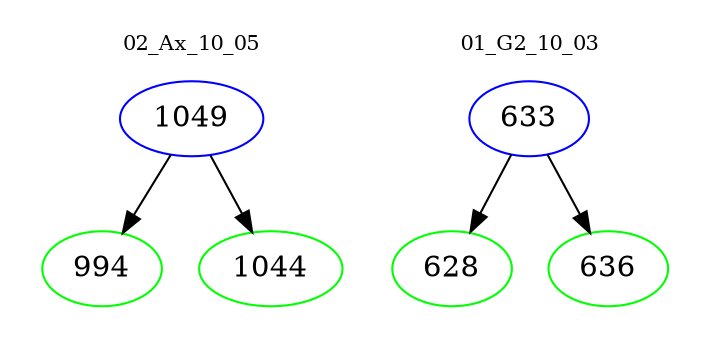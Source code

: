 digraph{
subgraph cluster_0 {
color = white
label = "02_Ax_10_05";
fontsize=10;
T0_1049 [label="1049", color="blue"]
T0_1049 -> T0_994 [color="black"]
T0_994 [label="994", color="green"]
T0_1049 -> T0_1044 [color="black"]
T0_1044 [label="1044", color="green"]
}
subgraph cluster_1 {
color = white
label = "01_G2_10_03";
fontsize=10;
T1_633 [label="633", color="blue"]
T1_633 -> T1_628 [color="black"]
T1_628 [label="628", color="green"]
T1_633 -> T1_636 [color="black"]
T1_636 [label="636", color="green"]
}
}
